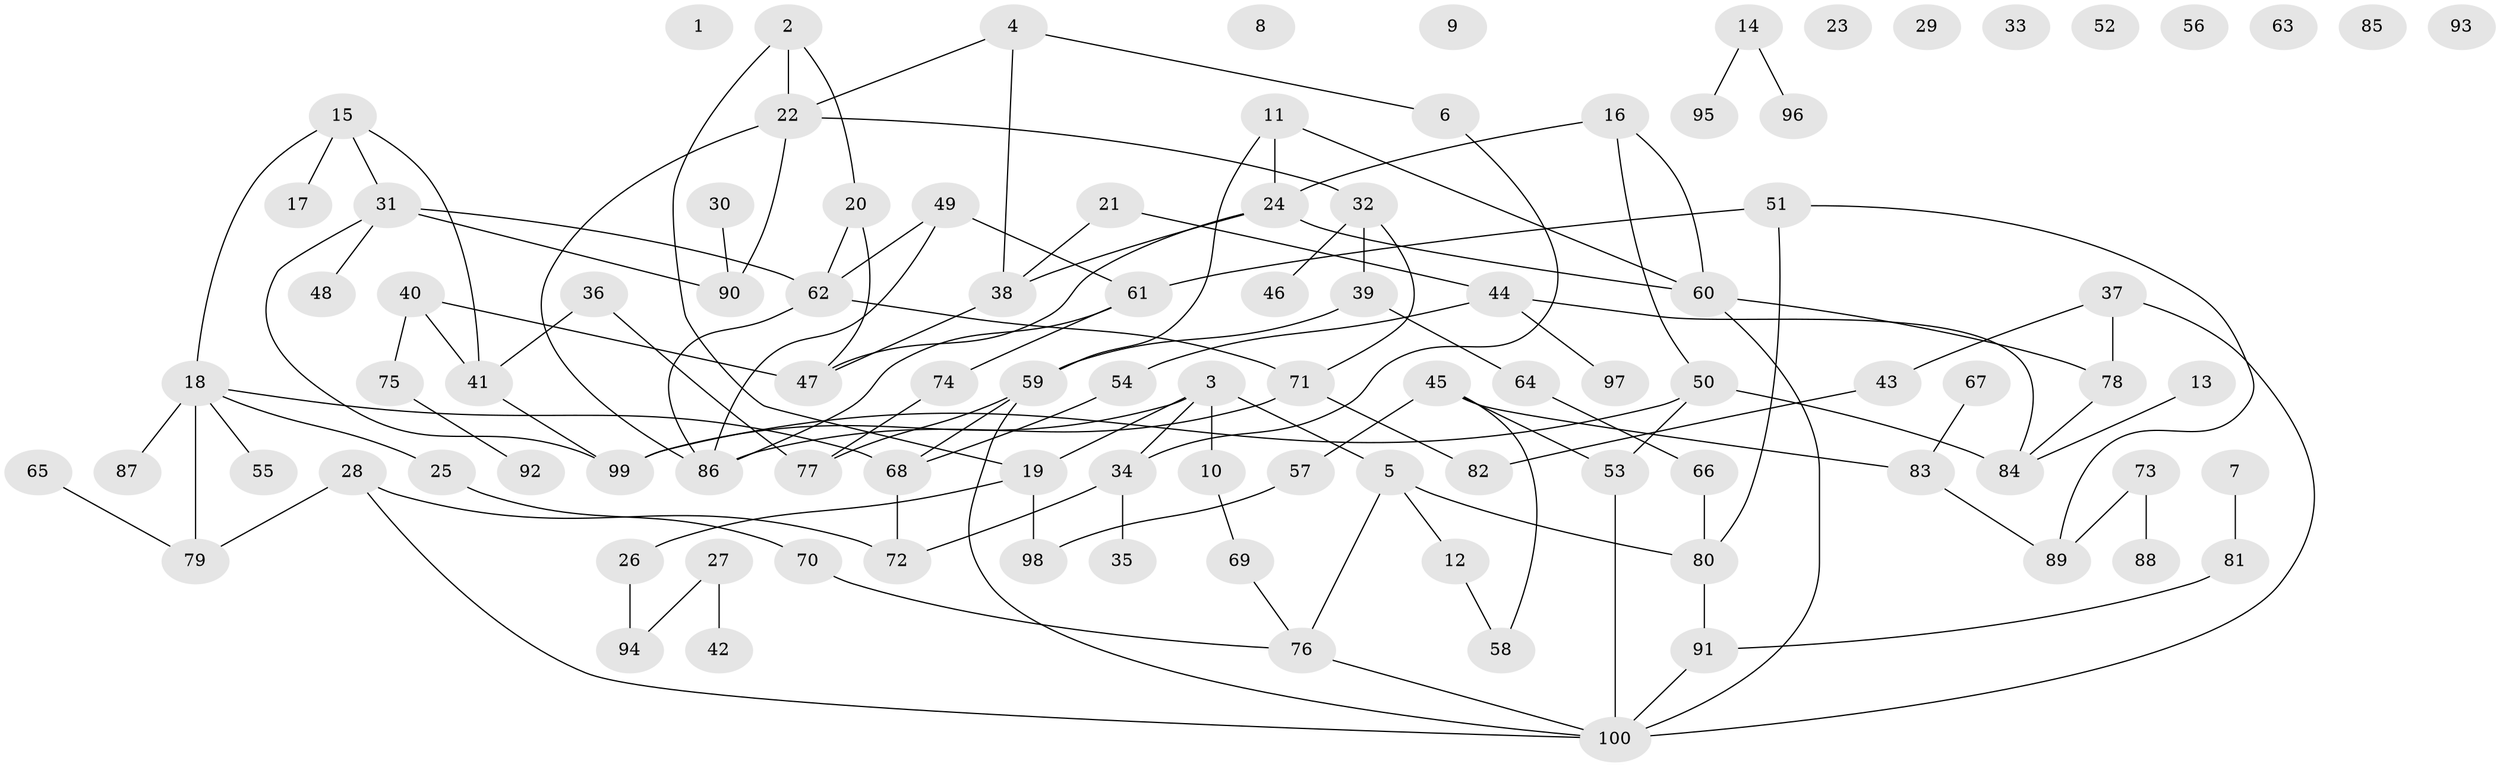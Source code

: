 // Generated by graph-tools (version 1.1) at 2025/25/03/09/25 03:25:21]
// undirected, 100 vertices, 125 edges
graph export_dot {
graph [start="1"]
  node [color=gray90,style=filled];
  1;
  2;
  3;
  4;
  5;
  6;
  7;
  8;
  9;
  10;
  11;
  12;
  13;
  14;
  15;
  16;
  17;
  18;
  19;
  20;
  21;
  22;
  23;
  24;
  25;
  26;
  27;
  28;
  29;
  30;
  31;
  32;
  33;
  34;
  35;
  36;
  37;
  38;
  39;
  40;
  41;
  42;
  43;
  44;
  45;
  46;
  47;
  48;
  49;
  50;
  51;
  52;
  53;
  54;
  55;
  56;
  57;
  58;
  59;
  60;
  61;
  62;
  63;
  64;
  65;
  66;
  67;
  68;
  69;
  70;
  71;
  72;
  73;
  74;
  75;
  76;
  77;
  78;
  79;
  80;
  81;
  82;
  83;
  84;
  85;
  86;
  87;
  88;
  89;
  90;
  91;
  92;
  93;
  94;
  95;
  96;
  97;
  98;
  99;
  100;
  2 -- 19;
  2 -- 20;
  2 -- 22;
  3 -- 5;
  3 -- 10;
  3 -- 19;
  3 -- 34;
  3 -- 99;
  4 -- 6;
  4 -- 22;
  4 -- 38;
  5 -- 12;
  5 -- 76;
  5 -- 80;
  6 -- 34;
  7 -- 81;
  10 -- 69;
  11 -- 24;
  11 -- 59;
  11 -- 60;
  12 -- 58;
  13 -- 84;
  14 -- 95;
  14 -- 96;
  15 -- 17;
  15 -- 18;
  15 -- 31;
  15 -- 41;
  16 -- 24;
  16 -- 50;
  16 -- 60;
  18 -- 25;
  18 -- 55;
  18 -- 68;
  18 -- 79;
  18 -- 87;
  19 -- 26;
  19 -- 98;
  20 -- 47;
  20 -- 62;
  21 -- 38;
  21 -- 44;
  22 -- 32;
  22 -- 86;
  22 -- 90;
  24 -- 38;
  24 -- 47;
  24 -- 60;
  25 -- 70;
  26 -- 94;
  27 -- 42;
  27 -- 94;
  28 -- 72;
  28 -- 79;
  28 -- 100;
  30 -- 90;
  31 -- 48;
  31 -- 62;
  31 -- 90;
  31 -- 99;
  32 -- 39;
  32 -- 46;
  32 -- 71;
  34 -- 35;
  34 -- 72;
  36 -- 41;
  36 -- 77;
  37 -- 43;
  37 -- 78;
  37 -- 100;
  38 -- 47;
  39 -- 59;
  39 -- 64;
  40 -- 41;
  40 -- 47;
  40 -- 75;
  41 -- 99;
  43 -- 82;
  44 -- 54;
  44 -- 84;
  44 -- 97;
  45 -- 53;
  45 -- 57;
  45 -- 58;
  45 -- 83;
  49 -- 61;
  49 -- 62;
  49 -- 86;
  50 -- 53;
  50 -- 84;
  50 -- 99;
  51 -- 61;
  51 -- 80;
  51 -- 89;
  53 -- 100;
  54 -- 68;
  57 -- 98;
  59 -- 68;
  59 -- 77;
  59 -- 100;
  60 -- 78;
  60 -- 100;
  61 -- 74;
  61 -- 86;
  62 -- 71;
  62 -- 86;
  64 -- 66;
  65 -- 79;
  66 -- 80;
  67 -- 83;
  68 -- 72;
  69 -- 76;
  70 -- 76;
  71 -- 82;
  71 -- 86;
  73 -- 88;
  73 -- 89;
  74 -- 77;
  75 -- 92;
  76 -- 100;
  78 -- 84;
  80 -- 91;
  81 -- 91;
  83 -- 89;
  91 -- 100;
}
